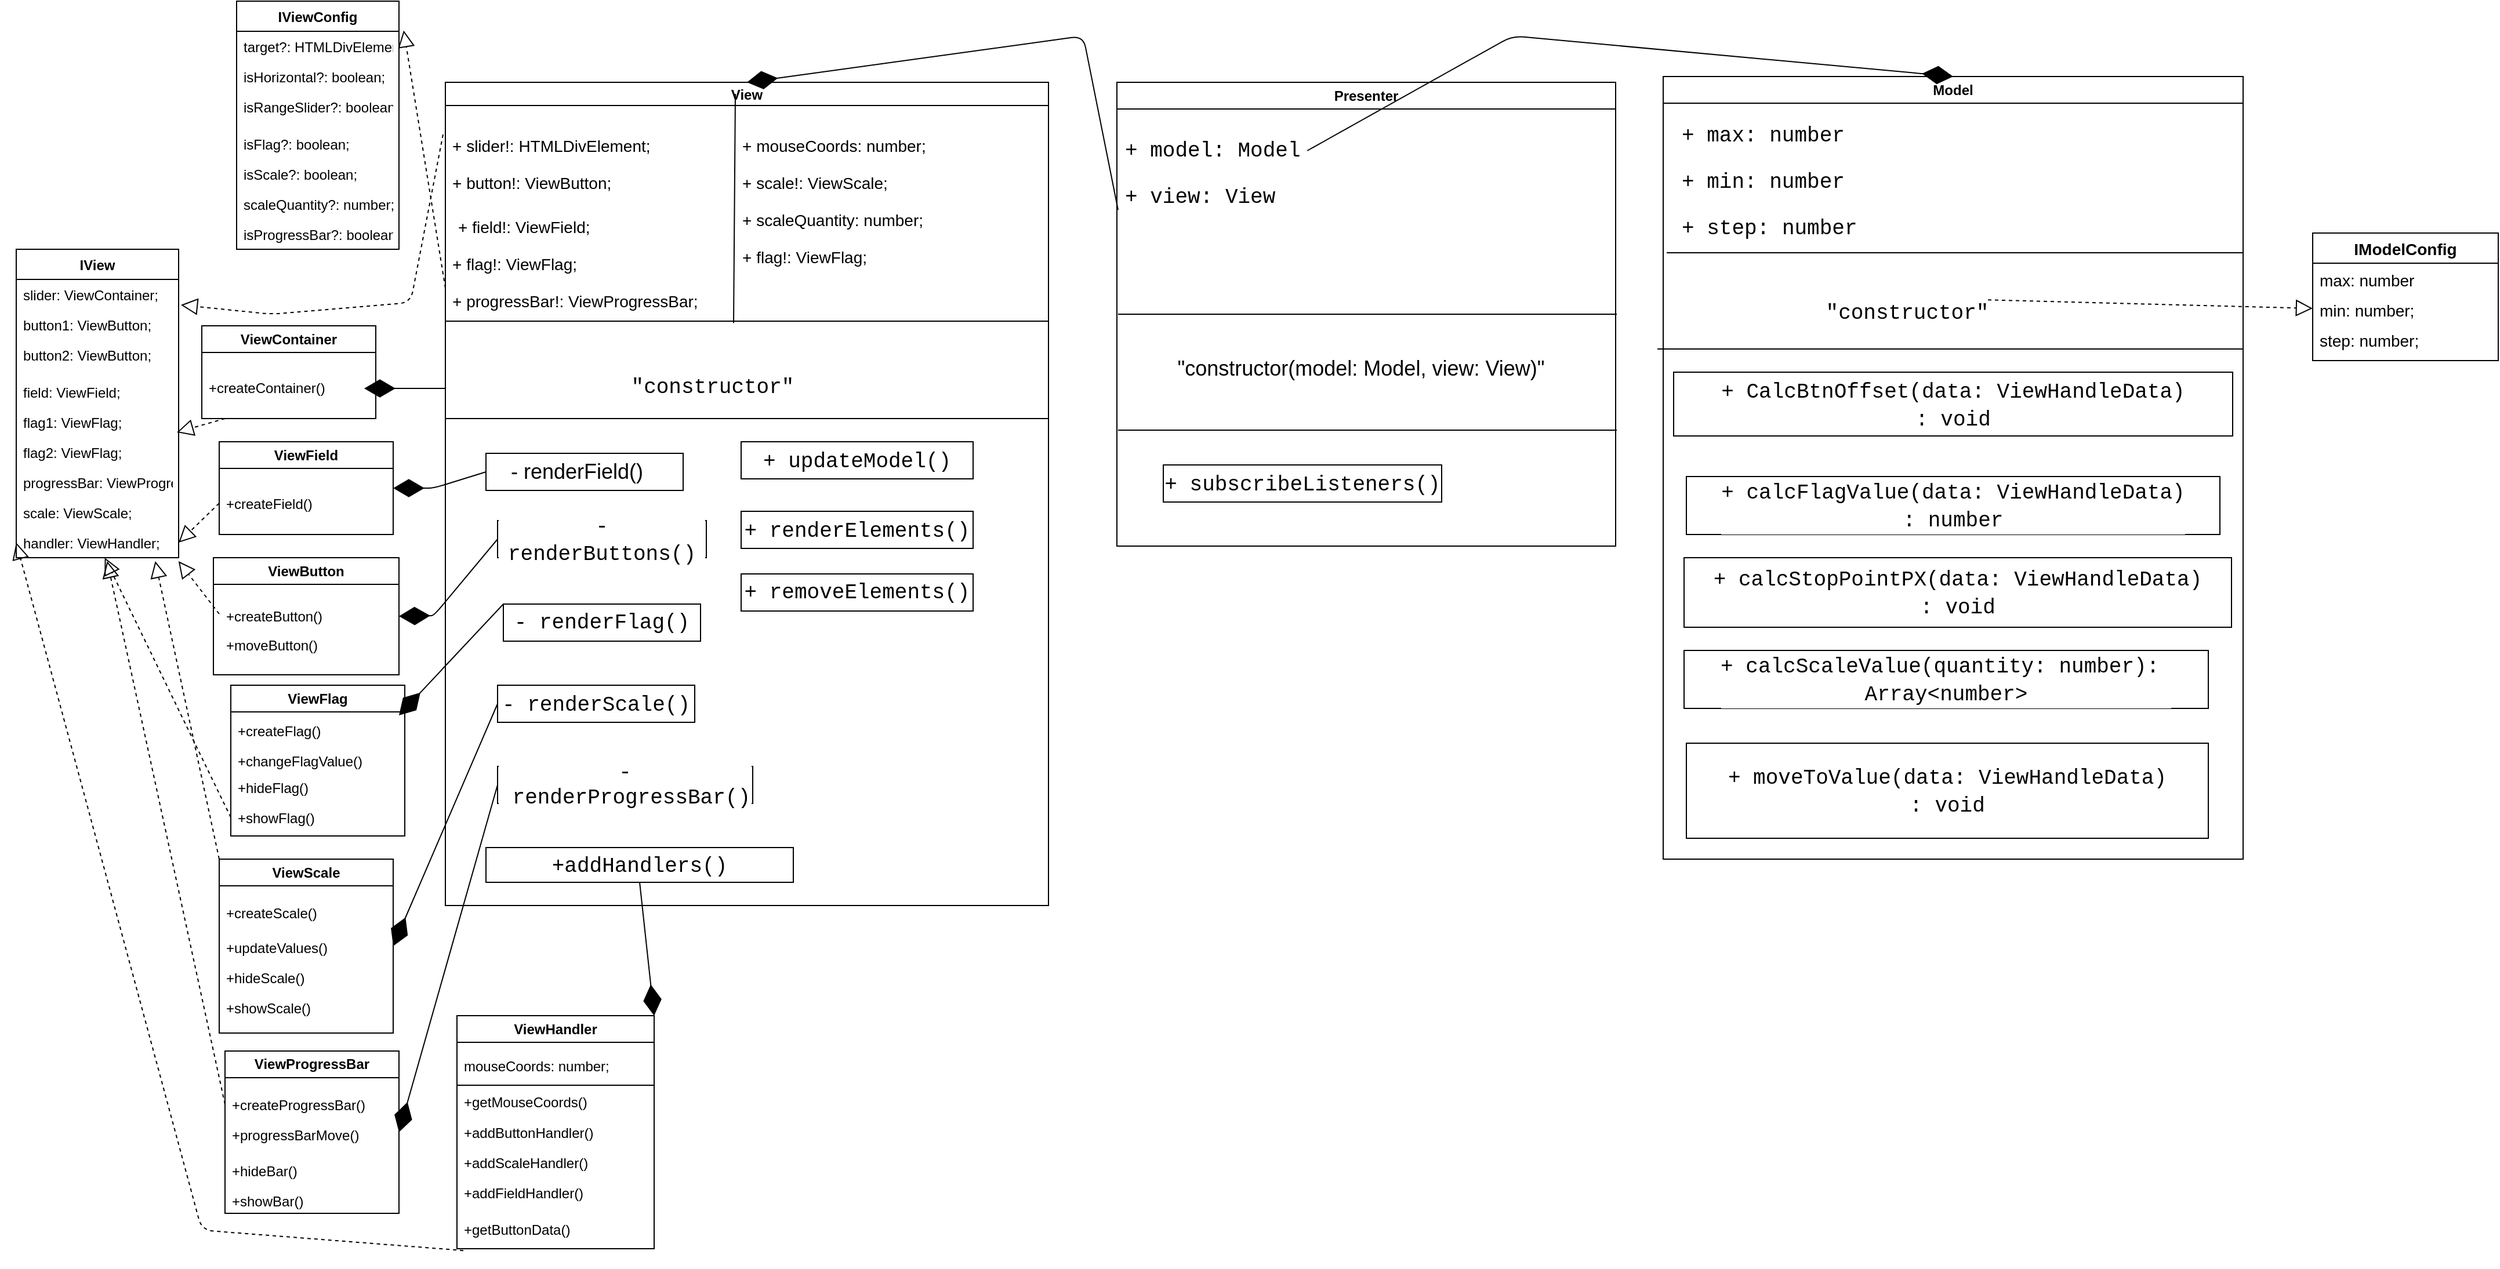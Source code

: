 <mxfile version="14.1.8" type="device"><diagram name="Page-1" id="e7e014a7-5840-1c2e-5031-d8a46d1fe8dd"><mxGraphModel dx="1277" dy="1250" grid="1" gridSize="10" guides="1" tooltips="1" connect="1" arrows="1" fold="1" page="1" pageScale="1" pageWidth="1169" pageHeight="826" background="#ffffff" math="0" shadow="0"><root><mxCell id="0"/><mxCell id="1" parent="0"/><mxCell id="2" value="Model" style="swimlane;whiteSpace=wrap" parent="1" vertex="1"><mxGeometry x="1550" y="175" width="500" height="675" as="geometry"><mxRectangle x="1360" y="175" width="80" height="23" as="alternateBounds"/></mxGeometry></mxCell><mxCell id="6Ol2-YRdGMpcUjg03sG4-96" value="&lt;div style=&quot;font-family: &amp;#34;consolas&amp;#34; , &amp;#34;courier new&amp;#34; , monospace ; font-size: 18px ; line-height: 24px&quot;&gt;&lt;div style=&quot;font-family: &amp;#34;consolas&amp;#34; , &amp;#34;courier new&amp;#34; , monospace ; line-height: 24px&quot;&gt;&lt;span&gt;+ calcScaleValue&lt;/span&gt;&lt;span style=&quot;font-family: &amp;#34;consolas&amp;#34; , &amp;#34;courier new&amp;#34; , monospace&quot;&gt;(&lt;/span&gt;&lt;span style=&quot;font-family: &amp;#34;consolas&amp;#34; , &amp;#34;courier new&amp;#34; , monospace&quot;&gt;quantity&lt;/span&gt;&lt;span style=&quot;font-family: &amp;#34;consolas&amp;#34; , &amp;#34;courier new&amp;#34; , monospace&quot;&gt;:&amp;nbsp;&lt;/span&gt;&lt;span style=&quot;font-family: &amp;#34;consolas&amp;#34; , &amp;#34;courier new&amp;#34; , monospace&quot;&gt;number&lt;/span&gt;&lt;span style=&quot;font-family: &amp;#34;consolas&amp;#34; , &amp;#34;courier new&amp;#34; , monospace&quot;&gt;):&amp;nbsp;&lt;/span&gt;&lt;/div&gt;&lt;div style=&quot;font-family: &amp;#34;consolas&amp;#34; , &amp;#34;courier new&amp;#34; , monospace ; line-height: 24px&quot;&gt;&lt;span style=&quot;font-family: &amp;#34;consolas&amp;#34; , &amp;#34;courier new&amp;#34; , monospace&quot;&gt;Array&lt;/span&gt;&lt;span style=&quot;font-family: &amp;#34;consolas&amp;#34; , &amp;#34;courier new&amp;#34; , monospace&quot;&gt;&amp;lt;&lt;/span&gt;&lt;span style=&quot;font-family: &amp;#34;consolas&amp;#34; , &amp;#34;courier new&amp;#34; , monospace&quot;&gt;number&lt;/span&gt;&lt;span style=&quot;font-family: &amp;#34;consolas&amp;#34; , &amp;#34;courier new&amp;#34; , monospace&quot;&gt;&amp;gt;&lt;/span&gt;&lt;/div&gt;&lt;/div&gt;" style="rounded=0;whiteSpace=wrap;html=1;labelBackgroundColor=#ffffff;" parent="2" vertex="1"><mxGeometry x="18" y="495" width="452" height="50" as="geometry"/></mxCell><mxCell id="6Ol2-YRdGMpcUjg03sG4-95" value="&lt;div style=&quot;font-family: &amp;#34;consolas&amp;#34; , &amp;#34;courier new&amp;#34; , monospace ; font-size: 18px ; line-height: 24px&quot;&gt;&lt;div style=&quot;font-family: &amp;#34;consolas&amp;#34; , &amp;#34;courier new&amp;#34; , monospace ; line-height: 24px&quot;&gt;&lt;span&gt;+ calcFlagValue&lt;/span&gt;&lt;span style=&quot;font-family: &amp;#34;consolas&amp;#34; , &amp;#34;courier new&amp;#34; , monospace&quot;&gt;(&lt;/span&gt;data:&amp;nbsp;ViewHandleData)&lt;/div&gt;&lt;div style=&quot;font-family: &amp;#34;consolas&amp;#34; , &amp;#34;courier new&amp;#34; , monospace ; line-height: 24px&quot;&gt;:&amp;nbsp;number&lt;/div&gt;&lt;/div&gt;" style="rounded=0;whiteSpace=wrap;html=1;labelBackgroundColor=#ffffff;" parent="2" vertex="1"><mxGeometry x="20" y="345" width="460" height="50" as="geometry"/></mxCell><mxCell id="6Ol2-YRdGMpcUjg03sG4-93" value="&lt;div style=&quot;font-family: &amp;#34;consolas&amp;#34; , &amp;#34;courier new&amp;#34; , monospace ; font-size: 18px ; line-height: 24px&quot;&gt;&lt;div style=&quot;font-family: &amp;#34;consolas&amp;#34; , &amp;#34;courier new&amp;#34; , monospace ; line-height: 24px&quot;&gt;+ CalcBtnOffset&lt;span style=&quot;font-family: &amp;#34;consolas&amp;#34; , &amp;#34;courier new&amp;#34; , monospace&quot;&gt;(&lt;/span&gt;&lt;span style=&quot;font-family: &amp;#34;consolas&amp;#34; , &amp;#34;courier new&amp;#34; , monospace&quot;&gt;data:&amp;nbsp;&lt;/span&gt;&lt;span style=&quot;font-family: &amp;#34;consolas&amp;#34; , &amp;#34;courier new&amp;#34; , monospace&quot;&gt;ViewHandleData&lt;/span&gt;)&lt;/div&gt;&lt;div style=&quot;font-family: &amp;#34;consolas&amp;#34; , &amp;#34;courier new&amp;#34; , monospace ; line-height: 24px&quot;&gt;:&amp;nbsp;void&lt;br&gt;&lt;/div&gt;&lt;/div&gt;" style="rounded=0;whiteSpace=wrap;html=1;labelBackgroundColor=#ffffff;" parent="2" vertex="1"><mxGeometry x="9" y="255" width="482" height="55" as="geometry"/></mxCell><mxCell id="6Ol2-YRdGMpcUjg03sG4-97" value="&lt;div style=&quot;font-family: &amp;#34;consolas&amp;#34; , &amp;#34;courier new&amp;#34; , monospace ; font-size: 18px ; line-height: 24px&quot;&gt;&lt;div style=&quot;font-family: &amp;#34;consolas&amp;#34; , &amp;#34;courier new&amp;#34; , monospace ; line-height: 24px&quot;&gt;&lt;div style=&quot;font-family: &amp;#34;consolas&amp;#34; , &amp;#34;courier new&amp;#34; , monospace ; line-height: 24px&quot;&gt;&lt;span&gt;+&amp;nbsp;&lt;/span&gt;&lt;span style=&quot;font-family: &amp;#34;consolas&amp;#34; , &amp;#34;courier new&amp;#34; , monospace ; background-color: rgb(255 , 255 , 255)&quot;&gt;calcStopPointPX&lt;/span&gt;(data:&amp;nbsp;ViewHandleData)&lt;br&gt;&lt;/div&gt;&lt;div style=&quot;font-family: &amp;#34;consolas&amp;#34; , &amp;#34;courier new&amp;#34; , monospace ; line-height: 24px&quot;&gt;: void&lt;/div&gt;&lt;/div&gt;&lt;/div&gt;" style="rounded=0;whiteSpace=wrap;html=1;shadow=0;sketch=0;glass=0;labelBackgroundColor=#ffffff;" parent="2" vertex="1"><mxGeometry x="18" y="415" width="472" height="60" as="geometry"/></mxCell><mxCell id="6Ol2-YRdGMpcUjg03sG4-117" value="" style="endArrow=none;html=1;" parent="2" edge="1"><mxGeometry width="50" height="50" relative="1" as="geometry"><mxPoint x="3" y="152" as="sourcePoint"/><mxPoint x="500" y="152" as="targetPoint"/></mxGeometry></mxCell><mxCell id="6Ol2-YRdGMpcUjg03sG4-159" value="&lt;div style=&quot;font-family: &amp;quot;consolas&amp;quot; , &amp;quot;courier new&amp;quot; , monospace ; font-size: 18px ; line-height: 24px&quot;&gt;+&amp;nbsp;&lt;span style=&quot;font-family: &amp;quot;consolas&amp;quot; , &amp;quot;courier new&amp;quot; , monospace&quot;&gt;step&lt;/span&gt;&lt;span style=&quot;font-family: consolas, &amp;quot;courier new&amp;quot;, monospace;&quot;&gt;:&amp;nbsp;&lt;/span&gt;&lt;span style=&quot;font-family: consolas, &amp;quot;courier new&amp;quot;, monospace;&quot;&gt;number&lt;/span&gt;&lt;/div&gt;" style="text;html=1;align=left;verticalAlign=top;resizable=0;points=[];autosize=1;spacingLeft=4;fontSize=14;spacingRight=4;" parent="2" vertex="1"><mxGeometry x="10" y="112" width="160" height="40" as="geometry"/></mxCell><mxCell id="6Ol2-YRdGMpcUjg03sG4-158" value="&lt;div style=&quot;font-family: &amp;quot;consolas&amp;quot; , &amp;quot;courier new&amp;quot; , monospace ; font-size: 18px ; line-height: 24px&quot;&gt;+&amp;nbsp;&lt;span style=&quot;font-family: &amp;quot;consolas&amp;quot; , &amp;quot;courier new&amp;quot; , monospace&quot;&gt;min&lt;/span&gt;&lt;span style=&quot;font-family: consolas, &amp;quot;courier new&amp;quot;, monospace;&quot;&gt;:&amp;nbsp;&lt;/span&gt;&lt;span style=&quot;font-family: consolas, &amp;quot;courier new&amp;quot;, monospace;&quot;&gt;number&lt;/span&gt;&lt;/div&gt;" style="text;html=1;align=left;verticalAlign=top;resizable=0;points=[];autosize=1;spacingLeft=4;fontSize=14;spacingRight=4;" parent="2" vertex="1"><mxGeometry x="10" y="72" width="150" height="40" as="geometry"/></mxCell><mxCell id="6Ol2-YRdGMpcUjg03sG4-157" value="&lt;div style=&quot;font-family: consolas, &amp;quot;courier new&amp;quot;, monospace; font-size: 18px; line-height: 24px;&quot;&gt;+&amp;nbsp;&lt;span style=&quot;font-family: consolas, &amp;quot;courier new&amp;quot;, monospace; font-size: 18px;&quot;&gt;max&lt;/span&gt;&lt;span style=&quot;font-family: consolas, &amp;quot;courier new&amp;quot;, monospace; font-size: 18px;&quot;&gt;:&amp;nbsp;&lt;/span&gt;&lt;span style=&quot;font-family: consolas, &amp;quot;courier new&amp;quot;, monospace; font-size: 18px;&quot;&gt;number&lt;/span&gt;&lt;/div&gt;" style="text;html=1;align=left;verticalAlign=top;resizable=0;points=[];autosize=1;spacingLeft=4;fontSize=18;spacingRight=4;" parent="2" vertex="1"><mxGeometry x="10" y="32" width="150" height="30" as="geometry"/></mxCell><mxCell id="6Ol2-YRdGMpcUjg03sG4-208" value="" style="endArrow=none;html=1;" parent="2" edge="1"><mxGeometry width="50" height="50" relative="1" as="geometry"><mxPoint x="-5" y="235" as="sourcePoint"/><mxPoint x="500" y="235" as="targetPoint"/></mxGeometry></mxCell><mxCell id="6Ol2-YRdGMpcUjg03sG4-209" value="&lt;br&gt;&lt;br&gt;&lt;div style=&quot;font-family: consolas, &amp;quot;courier new&amp;quot;, monospace; font-weight: normal; font-size: 18px; line-height: 24px;&quot;&gt;&lt;div&gt;&lt;span style=&quot;&quot;&gt;&quot;constructor&quot;&lt;/span&gt;&lt;/div&gt;&lt;/div&gt;&lt;br&gt;" style="text;html=1;align=center;verticalAlign=middle;resizable=0;points=[];autosize=1;labelBackgroundColor=none;" parent="2" vertex="1"><mxGeometry x="140" y="161" width="140" height="70" as="geometry"/></mxCell><mxCell id="6Ol2-YRdGMpcUjg03sG4-94" value="&lt;div style=&quot;font-family: &amp;#34;consolas&amp;#34; , &amp;#34;courier new&amp;#34; , monospace ; font-size: 18px ; line-height: 24px&quot;&gt;&lt;div style=&quot;font-family: &amp;#34;consolas&amp;#34; , &amp;#34;courier new&amp;#34; , monospace ; line-height: 24px&quot;&gt;&lt;span&gt;+ moveToValue&lt;/span&gt;&lt;span style=&quot;font-family: &amp;#34;consolas&amp;#34; , &amp;#34;courier new&amp;#34; , monospace&quot;&gt;(&lt;/span&gt;data:&amp;nbsp;ViewHandleData)&lt;/div&gt;&lt;div style=&quot;font-family: &amp;#34;consolas&amp;#34; , &amp;#34;courier new&amp;#34; , monospace ; line-height: 24px&quot;&gt;:&amp;nbsp;void&lt;/div&gt;&lt;/div&gt;" style="rounded=0;whiteSpace=wrap;html=1;labelBackgroundColor=#ffffff;" parent="2" vertex="1"><mxGeometry x="20" y="575" width="450" height="82" as="geometry"/></mxCell><mxCell id="3" value="View" style="swimlane;spacingTop=0;startSize=20;swimlaneLine=1;labelBorderColor=none;labelBackgroundColor=none;verticalAlign=middle;" parent="1" vertex="1"><mxGeometry x="500" y="180" width="520" height="710" as="geometry"><mxRectangle x="320" y="50" width="80" height="23" as="alternateBounds"/></mxGeometry></mxCell><mxCell id="6Ol2-YRdGMpcUjg03sG4-116" value="" style="endArrow=none;html=1;" parent="3" edge="1"><mxGeometry width="50" height="50" relative="1" as="geometry"><mxPoint y="206" as="sourcePoint"/><mxPoint x="520" y="206" as="targetPoint"/><Array as="points"/></mxGeometry></mxCell><mxCell id="6Ol2-YRdGMpcUjg03sG4-58" value="&lt;div style=&quot;font-family: &amp;#34;consolas&amp;#34; , &amp;#34;courier new&amp;#34; , monospace ; font-size: 18px ; line-height: 24px&quot;&gt;&lt;span&gt;+ renderElements()&lt;/span&gt;&lt;/div&gt;" style="rounded=0;whiteSpace=wrap;html=1;labelBackgroundColor=#FFFFFF;" parent="3" vertex="1"><mxGeometry x="255" y="370" width="200" height="32" as="geometry"/></mxCell><mxCell id="6Ol2-YRdGMpcUjg03sG4-60" value="- renderField()" style="rounded=0;labelBackgroundColor=#FFFFFF;spacingRight=15;html=1;fontSize=18;" parent="3" vertex="1"><mxGeometry x="35" y="320" width="170" height="32" as="geometry"/></mxCell><mxCell id="6Ol2-YRdGMpcUjg03sG4-61" value="&lt;div style=&quot;font-family: &amp;#34;consolas&amp;#34; , &amp;#34;courier new&amp;#34; , monospace ; font-size: 18px ; line-height: 24px&quot;&gt;&lt;span&gt;- renderButtons()&lt;/span&gt;&lt;/div&gt;" style="rounded=0;whiteSpace=wrap;html=1;labelBackgroundColor=#FFFFFF;" parent="3" vertex="1"><mxGeometry x="45" y="378" width="180" height="32" as="geometry"/></mxCell><mxCell id="6Ol2-YRdGMpcUjg03sG4-62" value="&lt;div style=&quot;font-family: &amp;#34;consolas&amp;#34; , &amp;#34;courier new&amp;#34; , monospace ; font-size: 18px ; line-height: 24px&quot;&gt;&lt;span&gt;- renderScale()&lt;/span&gt;&lt;/div&gt;" style="rounded=0;whiteSpace=wrap;html=1;labelBackgroundColor=#FFFFFF;" parent="3" vertex="1"><mxGeometry x="45" y="520" width="170" height="32" as="geometry"/></mxCell><mxCell id="6Ol2-YRdGMpcUjg03sG4-63" value="&lt;span style=&quot;font-family: &amp;#34;consolas&amp;#34; , &amp;#34;courier new&amp;#34; , monospace ; font-size: 18px&quot;&gt;-&amp;nbsp;&lt;/span&gt;&lt;span style=&quot;font-family: &amp;#34;consolas&amp;#34; , &amp;#34;courier new&amp;#34; , monospace ; font-size: 18px&quot;&gt;renderProgressBar()&lt;/span&gt;&lt;span style=&quot;font-family: &amp;#34;consolas&amp;#34; , &amp;#34;courier new&amp;#34; , monospace ; font-size: 18px&quot;&gt;&lt;br&gt;&lt;/span&gt;" style="rounded=0;whiteSpace=wrap;html=1;labelBackgroundColor=#FFFFFF;" parent="3" vertex="1"><mxGeometry x="45" y="590" width="220" height="32" as="geometry"/></mxCell><mxCell id="6Ol2-YRdGMpcUjg03sG4-64" value="&lt;span style=&quot;font-family: &amp;#34;consolas&amp;#34; , &amp;#34;courier new&amp;#34; , monospace ; font-size: 18px&quot;&gt;-&amp;nbsp;&lt;/span&gt;&lt;span style=&quot;font-family: &amp;#34;consolas&amp;#34; , &amp;#34;courier new&amp;#34; , monospace ; font-size: 18px&quot;&gt;renderFlag()&lt;/span&gt;" style="rounded=0;whiteSpace=wrap;html=1;labelBackgroundColor=#FFFFFF;" parent="3" vertex="1"><mxGeometry x="50" y="450" width="170" height="32" as="geometry"/></mxCell><mxCell id="6Ol2-YRdGMpcUjg03sG4-66" value="&lt;div style=&quot;font-family: &amp;#34;consolas&amp;#34; , &amp;#34;courier new&amp;#34; , monospace ; font-size: 18px ; line-height: 24px&quot;&gt;&lt;span&gt;+addHandlers(&lt;/span&gt;)&lt;/div&gt;" style="rounded=0;whiteSpace=wrap;html=1;labelBackgroundColor=#ffffff;labelBorderColor=none;" parent="3" vertex="1"><mxGeometry x="35" y="660" width="265" height="30" as="geometry"/></mxCell><mxCell id="6Ol2-YRdGMpcUjg03sG4-137" value="" style="endArrow=none;html=1;fontColor=#000000;exitX=0.994;exitY=1.049;exitDx=0;exitDy=0;exitPerimeter=0;" parent="3" source="LI1pukOXz9Ahaq8JhfEz-94" edge="1"><mxGeometry width="50" height="50" relative="1" as="geometry"><mxPoint x="250" y="289.984" as="sourcePoint"/><mxPoint x="250" y="10" as="targetPoint"/></mxGeometry></mxCell><mxCell id="6Ol2-YRdGMpcUjg03sG4-59" value="&lt;span style=&quot;font-family: &amp;#34;consolas&amp;#34; , &amp;#34;courier new&amp;#34; , monospace ; font-size: 18px&quot;&gt;+ removeElements()&lt;/span&gt;" style="rounded=0;whiteSpace=wrap;html=1;labelBackgroundColor=#FFFFFF;" parent="3" vertex="1"><mxGeometry x="255" y="424" width="200" height="32" as="geometry"/></mxCell><mxCell id="6Ol2-YRdGMpcUjg03sG4-196" value="" style="endArrow=none;html=1;fontColor=#000000;" parent="3" edge="1"><mxGeometry width="50" height="50" relative="1" as="geometry"><mxPoint y="290" as="sourcePoint"/><mxPoint x="520" y="290" as="targetPoint"/></mxGeometry></mxCell><mxCell id="6Ol2-YRdGMpcUjg03sG4-197" value="&lt;br&gt;&lt;br&gt;&lt;div style=&quot;font-family: consolas, &amp;quot;courier new&amp;quot;, monospace; font-weight: normal; font-size: 18px; line-height: 24px;&quot;&gt;&lt;div&gt;&lt;span style=&quot;&quot;&gt;&quot;constructor&quot;&lt;/span&gt;&lt;/div&gt;&lt;/div&gt;&lt;br&gt;" style="text;html=1;align=center;verticalAlign=middle;resizable=0;points=[];autosize=1;labelBackgroundColor=none;" parent="3" vertex="1"><mxGeometry x="160" y="220" width="140" height="70" as="geometry"/></mxCell><mxCell id="LI1pukOXz9Ahaq8JhfEz-86" value="+ slider!: HTMLDivElement;" style="text;strokeColor=none;fillColor=none;align=left;verticalAlign=top;spacingLeft=4;spacingRight=4;overflow=hidden;rotatable=0;points=[[0,0.5],[1,0.5]];portConstraint=eastwest;fontSize=14;" parent="3" vertex="1"><mxGeometry y="40" width="250" height="32" as="geometry"/></mxCell><mxCell id="LI1pukOXz9Ahaq8JhfEz-87" value="+ button!: ViewButton;" style="text;strokeColor=none;fillColor=none;align=left;verticalAlign=top;spacingLeft=4;spacingRight=4;overflow=hidden;rotatable=0;points=[[0,0.5],[1,0.5]];portConstraint=eastwest;fontSize=14;" parent="3" vertex="1"><mxGeometry y="72" width="250" height="32" as="geometry"/></mxCell><mxCell id="LI1pukOXz9Ahaq8JhfEz-93" value="+ field!: ViewField;" style="text;strokeColor=none;fillColor=none;align=left;verticalAlign=top;spacingLeft=4;spacingRight=4;overflow=hidden;rotatable=0;points=[[0,0.5],[1,0.5]];portConstraint=eastwest;fontSize=14;" parent="3" vertex="1"><mxGeometry x="5" y="110" width="250" height="32" as="geometry"/></mxCell><mxCell id="LI1pukOXz9Ahaq8JhfEz-94" value="+ progressBar!: ViewProgressBar;" style="text;strokeColor=none;fillColor=none;align=left;verticalAlign=top;spacingLeft=4;spacingRight=4;overflow=hidden;rotatable=0;points=[[0,0.5],[1,0.5]];portConstraint=eastwest;fontSize=14;" parent="3" vertex="1"><mxGeometry y="174" width="250" height="32" as="geometry"/></mxCell><mxCell id="LI1pukOXz9Ahaq8JhfEz-95" value="+ flag!: ViewFlag;" style="text;strokeColor=none;fillColor=none;align=left;verticalAlign=top;spacingLeft=4;spacingRight=4;overflow=hidden;rotatable=0;points=[[0,0.5],[1,0.5]];portConstraint=eastwest;fontSize=14;" parent="3" vertex="1"><mxGeometry y="142" width="250" height="32" as="geometry"/></mxCell><mxCell id="LI1pukOXz9Ahaq8JhfEz-102" value="+ scaleQuantity: number;" style="text;strokeColor=none;fillColor=none;align=left;verticalAlign=top;spacingLeft=4;spacingRight=4;overflow=hidden;rotatable=0;points=[[0,0.5],[1,0.5]];portConstraint=eastwest;fontSize=14;" parent="3" vertex="1"><mxGeometry x="250" y="104" width="250" height="32" as="geometry"/></mxCell><mxCell id="LI1pukOXz9Ahaq8JhfEz-104" value="+ flag!: ViewFlag;" style="text;strokeColor=none;fillColor=none;align=left;verticalAlign=top;spacingLeft=4;spacingRight=4;overflow=hidden;rotatable=0;points=[[0,0.5],[1,0.5]];portConstraint=eastwest;fontSize=14;" parent="3" vertex="1"><mxGeometry x="250" y="136" width="250" height="32" as="geometry"/></mxCell><mxCell id="LI1pukOXz9Ahaq8JhfEz-105" value="+ scale!: ViewScale;" style="text;strokeColor=none;fillColor=none;align=left;verticalAlign=top;spacingLeft=4;spacingRight=4;overflow=hidden;rotatable=0;points=[[0,0.5],[1,0.5]];portConstraint=eastwest;fontSize=14;" parent="3" vertex="1"><mxGeometry x="250" y="72" width="250" height="32" as="geometry"/></mxCell><mxCell id="LI1pukOXz9Ahaq8JhfEz-107" value="+ mouseCoords: number;" style="text;strokeColor=none;fillColor=none;align=left;verticalAlign=top;spacingLeft=4;spacingRight=4;overflow=hidden;rotatable=0;points=[[0,0.5],[1,0.5]];portConstraint=eastwest;fontSize=14;" parent="3" vertex="1"><mxGeometry x="250" y="40" width="250" height="32" as="geometry"/></mxCell><mxCell id="1Tm_DL4uSYQOcZe4PCQo-6" value="&lt;div style=&quot;font-family: &amp;#34;consolas&amp;#34; , &amp;#34;courier new&amp;#34; , monospace ; font-size: 18px ; line-height: 24px&quot;&gt;&lt;span&gt;+ updateModel()&lt;/span&gt;&lt;/div&gt;" style="rounded=0;whiteSpace=wrap;html=1;labelBackgroundColor=#FFFFFF;" parent="3" vertex="1"><mxGeometry x="255" y="310" width="200" height="32" as="geometry"/></mxCell><mxCell id="4" value="Presenter" style="swimlane;whiteSpace=wrap;glass=0;" parent="1" vertex="1"><mxGeometry x="1079" y="180" width="430" height="400" as="geometry"><mxRectangle x="889" y="170" width="80" height="23" as="alternateBounds"/></mxGeometry></mxCell><mxCell id="6Ol2-YRdGMpcUjg03sG4-118" value="" style="endArrow=none;html=1;" parent="4" edge="1"><mxGeometry width="50" height="50" relative="1" as="geometry"><mxPoint x="1" y="300" as="sourcePoint"/><mxPoint x="431" y="300" as="targetPoint"/></mxGeometry></mxCell><mxCell id="6Ol2-YRdGMpcUjg03sG4-170" value="&lt;div style=&quot;font-family: &amp;quot;consolas&amp;quot; , &amp;quot;courier new&amp;quot; , monospace ; font-size: 18px ; line-height: 24px&quot;&gt;+&amp;nbsp;&lt;span style=&quot;font-family: &amp;quot;consolas&amp;quot; , &amp;quot;courier new&amp;quot; , monospace&quot;&gt;model&lt;/span&gt;&lt;span style=&quot;font-family: consolas, &amp;quot;courier new&amp;quot;, monospace;&quot;&gt;:&amp;nbsp;&lt;/span&gt;&lt;span style=&quot;font-family: consolas, &amp;quot;courier new&amp;quot;, monospace;&quot;&gt;Model&lt;/span&gt;&lt;/div&gt;" style="text;html=1;align=left;verticalAlign=top;resizable=0;points=[];autosize=1;spacingLeft=4;fontSize=14;spacingRight=4;" parent="4" vertex="1"><mxGeometry x="1" y="40" width="160" height="40" as="geometry"/></mxCell><mxCell id="6Ol2-YRdGMpcUjg03sG4-171" value="&lt;div style=&quot;font-family: &amp;quot;consolas&amp;quot; , &amp;quot;courier new&amp;quot; , monospace ; font-size: 18px ; line-height: 24px&quot;&gt;+&amp;nbsp;&lt;span style=&quot;font-family: &amp;quot;consolas&amp;quot; , &amp;quot;courier new&amp;quot; , monospace&quot;&gt;view&lt;/span&gt;&lt;span style=&quot;font-family: consolas, &amp;quot;courier new&amp;quot;, monospace;&quot;&gt;:&amp;nbsp;&lt;/span&gt;&lt;span style=&quot;font-family: consolas, &amp;quot;courier new&amp;quot;, monospace;&quot;&gt;View&lt;/span&gt;&lt;/div&gt;" style="text;html=1;align=left;verticalAlign=top;resizable=0;points=[];autosize=1;spacingLeft=4;fontSize=14;spacingRight=4;" parent="4" vertex="1"><mxGeometry x="1" y="80" width="140" height="40" as="geometry"/></mxCell><mxCell id="LI1pukOXz9Ahaq8JhfEz-20" value="" style="endArrow=none;html=1;" parent="4" edge="1"><mxGeometry width="50" height="50" relative="1" as="geometry"><mxPoint x="1" y="200" as="sourcePoint"/><mxPoint x="431" y="200" as="targetPoint"/></mxGeometry></mxCell><mxCell id="LI1pukOXz9Ahaq8JhfEz-22" value="&lt;br style=&quot;font-size: 18px;&quot;&gt;&lt;br style=&quot;font-size: 18px;&quot;&gt;&lt;br style=&quot;font-size: 18px;&quot;&gt;&quot;constructor(model:&amp;nbsp;Model,&amp;nbsp;view:&amp;nbsp;View)&quot;" style="text;align=center;verticalAlign=middle;resizable=0;points=[];autosize=1;labelBackgroundColor=none;html=1;fontSize=18;" parent="4" vertex="1"><mxGeometry x="45" y="170" width="330" height="90" as="geometry"/></mxCell><mxCell id="6Ol2-YRdGMpcUjg03sG4-102" value="&lt;div style=&quot;font-family: &amp;#34;consolas&amp;#34; , &amp;#34;courier new&amp;#34; , monospace ; font-size: 18px ; line-height: 24px&quot;&gt;&lt;div style=&quot;font-family: &amp;#34;consolas&amp;#34; , &amp;#34;courier new&amp;#34; , monospace ; line-height: 24px&quot;&gt;&lt;div style=&quot;font-family: &amp;#34;consolas&amp;#34; , &amp;#34;courier new&amp;#34; , monospace ; line-height: 24px&quot;&gt;&lt;span&gt;+ subscribeListeners()&lt;/span&gt;&lt;/div&gt;&lt;/div&gt;&lt;/div&gt;" style="rounded=0;whiteSpace=wrap;html=1;labelBackgroundColor=none;" parent="4" vertex="1"><mxGeometry x="40" y="330" width="240" height="32" as="geometry"/></mxCell><mxCell id="6Ol2-YRdGMpcUjg03sG4-50" value="ViewContainer" style="swimlane;whiteSpace=wrap;rotation=0;" parent="1" vertex="1"><mxGeometry x="290" y="390" width="150" height="80" as="geometry"><mxRectangle x="150" y="160" width="80" height="23" as="alternateBounds"/></mxGeometry></mxCell><mxCell id="LI1pukOXz9Ahaq8JhfEz-53" value="+createContainer()" style="text;strokeColor=none;fillColor=none;align=left;verticalAlign=top;spacingLeft=4;spacingRight=4;overflow=hidden;rotatable=0;points=[[0,0.5],[1,0.5]];portConstraint=eastwest;" parent="6Ol2-YRdGMpcUjg03sG4-50" vertex="1"><mxGeometry y="40" width="150" height="26" as="geometry"/></mxCell><mxCell id="6Ol2-YRdGMpcUjg03sG4-51" value="ViewField" style="swimlane;whiteSpace=wrap" parent="1" vertex="1"><mxGeometry x="305" y="490" width="150" height="80" as="geometry"><mxRectangle x="140" y="280" width="80" height="23" as="alternateBounds"/></mxGeometry></mxCell><mxCell id="LI1pukOXz9Ahaq8JhfEz-54" value="+createField()" style="text;strokeColor=none;fillColor=none;align=left;verticalAlign=top;spacingLeft=4;spacingRight=4;overflow=hidden;rotatable=0;points=[[0,0.5],[1,0.5]];portConstraint=eastwest;" parent="6Ol2-YRdGMpcUjg03sG4-51" vertex="1"><mxGeometry y="40" width="150" height="26" as="geometry"/></mxCell><mxCell id="6Ol2-YRdGMpcUjg03sG4-53" value="ViewFlag" style="swimlane;whiteSpace=wrap" parent="1" vertex="1"><mxGeometry x="315" y="700" width="150" height="130" as="geometry"><mxRectangle x="150" y="160" width="80" height="23" as="alternateBounds"/></mxGeometry></mxCell><mxCell id="LI1pukOXz9Ahaq8JhfEz-58" value="+createFlag()" style="text;strokeColor=none;fillColor=none;align=left;verticalAlign=top;spacingLeft=4;spacingRight=4;overflow=hidden;rotatable=0;points=[[0,0.5],[1,0.5]];portConstraint=eastwest;" parent="6Ol2-YRdGMpcUjg03sG4-53" vertex="1"><mxGeometry y="26" width="150" height="26" as="geometry"/></mxCell><mxCell id="LI1pukOXz9Ahaq8JhfEz-57" value="+changeFlagValue()" style="text;strokeColor=none;fillColor=none;align=left;verticalAlign=top;spacingLeft=4;spacingRight=4;overflow=hidden;rotatable=0;points=[[0,0.5],[1,0.5]];portConstraint=eastwest;" parent="6Ol2-YRdGMpcUjg03sG4-53" vertex="1"><mxGeometry y="52" width="150" height="78" as="geometry"/></mxCell><mxCell id="LI1pukOXz9Ahaq8JhfEz-60" value="+showFlag()" style="text;strokeColor=none;fillColor=none;align=left;verticalAlign=top;spacingLeft=4;spacingRight=4;overflow=hidden;rotatable=0;points=[[0,0.5],[1,0.5]];portConstraint=eastwest;" parent="6Ol2-YRdGMpcUjg03sG4-53" vertex="1"><mxGeometry y="101" width="150" height="26" as="geometry"/></mxCell><mxCell id="LI1pukOXz9Ahaq8JhfEz-59" value="+hideFlag()" style="text;strokeColor=none;fillColor=none;align=left;verticalAlign=top;spacingLeft=4;spacingRight=4;overflow=hidden;rotatable=0;points=[[0,0.5],[1,0.5]];portConstraint=eastwest;" parent="6Ol2-YRdGMpcUjg03sG4-53" vertex="1"><mxGeometry y="75" width="150" height="26" as="geometry"/></mxCell><mxCell id="LI1pukOXz9Ahaq8JhfEz-62" value="+createFlag()" style="text;strokeColor=none;fillColor=none;align=left;verticalAlign=top;spacingLeft=4;spacingRight=4;overflow=hidden;rotatable=0;points=[[0,0.5],[1,0.5]];portConstraint=eastwest;noLabel=1;fontColor=none;" parent="6Ol2-YRdGMpcUjg03sG4-53" vertex="1"><mxGeometry y="26" width="150" height="26" as="geometry"/></mxCell><mxCell id="LI1pukOXz9Ahaq8JhfEz-63" value="+hideFlag()" style="text;strokeColor=none;fillColor=none;align=left;verticalAlign=top;spacingLeft=4;spacingRight=4;overflow=hidden;rotatable=0;points=[[0,0.5],[1,0.5]];portConstraint=eastwest;noLabel=1;fontColor=none;" parent="6Ol2-YRdGMpcUjg03sG4-53" vertex="1"><mxGeometry y="75" width="150" height="26" as="geometry"/></mxCell><mxCell id="1Tm_DL4uSYQOcZe4PCQo-9" value="" style="endArrow=diamondThin;endFill=1;endSize=24;html=1;fontColor=#000000;exitX=0;exitY=0;exitDx=0;exitDy=0;entryX=1;entryY=0.5;entryDx=0;entryDy=0;" parent="6Ol2-YRdGMpcUjg03sG4-53" source="6Ol2-YRdGMpcUjg03sG4-64" edge="1"><mxGeometry width="160" relative="1" as="geometry"><mxPoint x="220" y="67" as="sourcePoint"/><mxPoint x="145" y="26.0" as="targetPoint"/><Array as="points"/></mxGeometry></mxCell><mxCell id="6Ol2-YRdGMpcUjg03sG4-42" value="ViewButton" style="swimlane;whiteSpace=wrap" parent="1" vertex="1"><mxGeometry x="300" y="590" width="160" height="101" as="geometry"><mxRectangle x="150" y="160" width="80" height="23" as="alternateBounds"/></mxGeometry></mxCell><mxCell id="LI1pukOXz9Ahaq8JhfEz-56" value="+createButton()" style="text;strokeColor=none;fillColor=none;align=left;verticalAlign=top;spacingLeft=4;spacingRight=4;overflow=hidden;rotatable=0;points=[[0,0.5],[1,0.5]];portConstraint=eastwest;" parent="6Ol2-YRdGMpcUjg03sG4-42" vertex="1"><mxGeometry x="5" y="37" width="150" height="23" as="geometry"/></mxCell><mxCell id="LI1pukOXz9Ahaq8JhfEz-55" value="+moveButton()" style="text;strokeColor=none;fillColor=none;align=left;verticalAlign=top;spacingLeft=4;spacingRight=4;overflow=hidden;rotatable=0;points=[[0,0.5],[1,0.5]];portConstraint=eastwest;" parent="6Ol2-YRdGMpcUjg03sG4-42" vertex="1"><mxGeometry x="5" y="62" width="150" height="24" as="geometry"/></mxCell><mxCell id="6Ol2-YRdGMpcUjg03sG4-191" value="IViewConfig" style="swimlane;fontStyle=1;childLayout=stackLayout;horizontal=1;startSize=26;fillColor=none;horizontalStack=0;resizeParent=1;resizeParentMax=0;resizeLast=0;collapsible=1;marginBottom=0;rounded=0;labelBackgroundColor=#ffffff;fontColor=#000000;html=0;" parent="1" vertex="1"><mxGeometry x="320" y="110" width="140" height="214" as="geometry"/></mxCell><mxCell id="6Ol2-YRdGMpcUjg03sG4-192" value="target?: HTMLDivElement;" style="text;strokeColor=none;fillColor=none;align=left;verticalAlign=top;spacingLeft=4;spacingRight=4;overflow=hidden;rotatable=0;points=[[0,0.5],[1,0.5]];portConstraint=eastwest;" parent="6Ol2-YRdGMpcUjg03sG4-191" vertex="1"><mxGeometry y="26" width="140" height="26" as="geometry"/></mxCell><mxCell id="6Ol2-YRdGMpcUjg03sG4-193" value="isHorizontal?: boolean;" style="text;strokeColor=none;fillColor=none;align=left;verticalAlign=top;spacingLeft=4;spacingRight=4;overflow=hidden;rotatable=0;points=[[0,0.5],[1,0.5]];portConstraint=eastwest;" parent="6Ol2-YRdGMpcUjg03sG4-191" vertex="1"><mxGeometry y="52" width="140" height="26" as="geometry"/></mxCell><mxCell id="6Ol2-YRdGMpcUjg03sG4-194" value="isRangeSlider?: boolean;" style="text;strokeColor=none;fillColor=none;align=left;verticalAlign=top;spacingLeft=4;spacingRight=4;overflow=hidden;rotatable=0;points=[[0,0.5],[1,0.5]];portConstraint=eastwest;" parent="6Ol2-YRdGMpcUjg03sG4-191" vertex="1"><mxGeometry y="78" width="140" height="32" as="geometry"/></mxCell><mxCell id="LI1pukOXz9Ahaq8JhfEz-48" value="isFlag?: boolean;" style="text;strokeColor=none;fillColor=none;align=left;verticalAlign=top;spacingLeft=4;spacingRight=4;overflow=hidden;rotatable=0;points=[[0,0.5],[1,0.5]];portConstraint=eastwest;" parent="6Ol2-YRdGMpcUjg03sG4-191" vertex="1"><mxGeometry y="110" width="140" height="26" as="geometry"/></mxCell><mxCell id="LI1pukOXz9Ahaq8JhfEz-49" value="isScale?: boolean;" style="text;strokeColor=none;fillColor=none;align=left;verticalAlign=top;spacingLeft=4;spacingRight=4;overflow=hidden;rotatable=0;points=[[0,0.5],[1,0.5]];portConstraint=eastwest;" parent="6Ol2-YRdGMpcUjg03sG4-191" vertex="1"><mxGeometry y="136" width="140" height="26" as="geometry"/></mxCell><mxCell id="LI1pukOXz9Ahaq8JhfEz-50" value="scaleQuantity?: number;" style="text;strokeColor=none;fillColor=none;align=left;verticalAlign=top;spacingLeft=4;spacingRight=4;overflow=hidden;rotatable=0;points=[[0,0.5],[1,0.5]];portConstraint=eastwest;" parent="6Ol2-YRdGMpcUjg03sG4-191" vertex="1"><mxGeometry y="162" width="140" height="26" as="geometry"/></mxCell><mxCell id="LI1pukOXz9Ahaq8JhfEz-51" value="isProgressBar?: boolean;" style="text;strokeColor=none;fillColor=none;align=left;verticalAlign=top;spacingLeft=4;spacingRight=4;overflow=hidden;rotatable=0;points=[[0,0.5],[1,0.5]];portConstraint=eastwest;" parent="6Ol2-YRdGMpcUjg03sG4-191" vertex="1"><mxGeometry y="188" width="140" height="26" as="geometry"/></mxCell><mxCell id="6Ol2-YRdGMpcUjg03sG4-202" value="IModelConfig" style="swimlane;fontStyle=1;childLayout=stackLayout;horizontal=1;startSize=26;fillColor=none;horizontalStack=0;resizeParent=1;resizeParentMax=0;resizeLast=0;collapsible=1;marginBottom=0;rounded=0;labelBackgroundColor=#ffffff;fontColor=#000000;html=0;fontSize=14;" parent="1" vertex="1"><mxGeometry x="2110" y="310" width="160" height="110" as="geometry"/></mxCell><mxCell id="6Ol2-YRdGMpcUjg03sG4-203" value="max: number" style="text;strokeColor=none;fillColor=none;align=left;verticalAlign=top;spacingLeft=4;spacingRight=4;overflow=hidden;rotatable=0;points=[[0,0.5],[1,0.5]];portConstraint=eastwest;fontSize=14;" parent="6Ol2-YRdGMpcUjg03sG4-202" vertex="1"><mxGeometry y="26" width="160" height="26" as="geometry"/></mxCell><mxCell id="6Ol2-YRdGMpcUjg03sG4-204" value="min: number;" style="text;strokeColor=none;fillColor=none;align=left;verticalAlign=top;spacingLeft=4;spacingRight=4;overflow=hidden;rotatable=0;points=[[0,0.5],[1,0.5]];portConstraint=eastwest;fontSize=14;" parent="6Ol2-YRdGMpcUjg03sG4-202" vertex="1"><mxGeometry y="52" width="160" height="26" as="geometry"/></mxCell><mxCell id="6Ol2-YRdGMpcUjg03sG4-205" value="step: number;" style="text;strokeColor=none;fillColor=none;align=left;verticalAlign=top;spacingLeft=4;spacingRight=4;overflow=hidden;rotatable=0;points=[[0,0.5],[1,0.5]];portConstraint=eastwest;fontSize=14;" parent="6Ol2-YRdGMpcUjg03sG4-202" vertex="1"><mxGeometry y="78" width="160" height="32" as="geometry"/></mxCell><mxCell id="6Ol2-YRdGMpcUjg03sG4-207" value="" style="endArrow=block;dashed=1;endFill=0;endSize=12;html=1;fontColor=#000000;entryX=0;entryY=0.5;entryDx=0;entryDy=0;exitX=1;exitY=0.452;exitDx=0;exitDy=0;exitPerimeter=0;" parent="1" source="6Ol2-YRdGMpcUjg03sG4-209" target="6Ol2-YRdGMpcUjg03sG4-204" edge="1"><mxGeometry width="160" relative="1" as="geometry"><mxPoint x="1940" y="460" as="sourcePoint"/><mxPoint x="1820" y="363" as="targetPoint"/><Array as="points"/></mxGeometry></mxCell><mxCell id="6Ol2-YRdGMpcUjg03sG4-212" value="" style="endArrow=block;dashed=1;endFill=0;endSize=12;html=1;fontColor=#000000;entryX=1.029;entryY=0.118;entryDx=0;entryDy=0;entryPerimeter=0;exitX=0;exitY=0.25;exitDx=0;exitDy=0;" parent="1" source="3" target="6Ol2-YRdGMpcUjg03sG4-191" edge="1"><mxGeometry width="160" relative="1" as="geometry"><mxPoint x="490" y="430" as="sourcePoint"/><mxPoint x="590" y="437.5" as="targetPoint"/><Array as="points"/></mxGeometry></mxCell><mxCell id="6Ol2-YRdGMpcUjg03sG4-213" value="" style="endArrow=diamondThin;endFill=1;endSize=24;html=1;fontColor=#000000;entryX=0.5;entryY=0;entryDx=0;entryDy=0;exitX=1.019;exitY=0.475;exitDx=0;exitDy=0;exitPerimeter=0;" parent="1" source="6Ol2-YRdGMpcUjg03sG4-170" target="2" edge="1"><mxGeometry width="160" relative="1" as="geometry"><mxPoint x="1550" y="120" as="sourcePoint"/><mxPoint x="1710" y="120" as="targetPoint"/><Array as="points"><mxPoint x="1420" y="140"/></Array></mxGeometry></mxCell><mxCell id="6Ol2-YRdGMpcUjg03sG4-214" value="" style="endArrow=diamondThin;endFill=1;endSize=24;html=1;fontColor=#000000;entryX=0.5;entryY=0;entryDx=0;entryDy=0;exitX=0;exitY=0.75;exitDx=0;exitDy=0;exitPerimeter=0;" parent="1" source="6Ol2-YRdGMpcUjg03sG4-171" target="3" edge="1"><mxGeometry width="160" relative="1" as="geometry"><mxPoint x="1207.92" y="110" as="sourcePoint"/><mxPoint x="940" y="115.288" as="targetPoint"/><Array as="points"><mxPoint x="1050" y="140"/></Array></mxGeometry></mxCell><mxCell id="nfrFxTpC4DJntld439Xu-4" value="ViewHandler" style="swimlane;whiteSpace=wrap;strokeColor=#000000;" parent="1" vertex="1"><mxGeometry x="510" y="985" width="170" height="201" as="geometry"><mxRectangle x="150" y="160" width="80" height="23" as="alternateBounds"/></mxGeometry></mxCell><mxCell id="nfrFxTpC4DJntld439Xu-5" value="+getMouseCoords()" style="text;strokeColor=none;fillColor=none;align=left;verticalAlign=top;spacingLeft=4;spacingRight=4;overflow=hidden;rotatable=0;points=[[0,0.5],[1,0.5]];portConstraint=eastwest;" parent="nfrFxTpC4DJntld439Xu-4" vertex="1"><mxGeometry y="61" width="150" height="30" as="geometry"/></mxCell><mxCell id="nfrFxTpC4DJntld439Xu-6" value="+addButtonHandler()" style="text;strokeColor=none;fillColor=none;align=left;verticalAlign=top;spacingLeft=4;spacingRight=4;overflow=hidden;rotatable=0;points=[[0,0.5],[1,0.5]];portConstraint=eastwest;" parent="nfrFxTpC4DJntld439Xu-4" vertex="1"><mxGeometry y="87.5" width="150" height="26" as="geometry"/></mxCell><mxCell id="nfrFxTpC4DJntld439Xu-7" value="+addScaleHandler()" style="text;strokeColor=none;fillColor=none;align=left;verticalAlign=top;spacingLeft=4;spacingRight=4;overflow=hidden;rotatable=0;points=[[0,0.5],[1,0.5]];portConstraint=eastwest;" parent="nfrFxTpC4DJntld439Xu-4" vertex="1"><mxGeometry y="113.5" width="150" height="26" as="geometry"/></mxCell><mxCell id="nfrFxTpC4DJntld439Xu-9" value="" style="endArrow=none;html=1;" parent="nfrFxTpC4DJntld439Xu-4" edge="1"><mxGeometry width="50" height="50" relative="1" as="geometry"><mxPoint y="60" as="sourcePoint"/><mxPoint x="170" y="60" as="targetPoint"/></mxGeometry></mxCell><mxCell id="nfrFxTpC4DJntld439Xu-10" value="mouseCoords: number;" style="text;strokeColor=none;fillColor=none;align=left;verticalAlign=top;spacingLeft=4;spacingRight=4;overflow=hidden;rotatable=0;points=[[0,0.5],[1,0.5]];portConstraint=eastwest;" parent="nfrFxTpC4DJntld439Xu-4" vertex="1"><mxGeometry y="30" width="150" height="30" as="geometry"/></mxCell><mxCell id="1Tm_DL4uSYQOcZe4PCQo-4" value="+getButtonData()" style="text;strokeColor=none;fillColor=none;align=left;verticalAlign=top;spacingLeft=4;spacingRight=4;overflow=hidden;rotatable=0;points=[[0,0.5],[1,0.5]];portConstraint=eastwest;" parent="nfrFxTpC4DJntld439Xu-4" vertex="1"><mxGeometry y="171" width="150" height="26" as="geometry"/></mxCell><mxCell id="1Tm_DL4uSYQOcZe4PCQo-5" value="+addFieldHandler()" style="text;strokeColor=none;fillColor=none;align=left;verticalAlign=top;spacingLeft=4;spacingRight=4;overflow=hidden;rotatable=0;points=[[0,0.5],[1,0.5]];portConstraint=eastwest;" parent="nfrFxTpC4DJntld439Xu-4" vertex="1"><mxGeometry y="139.5" width="150" height="26" as="geometry"/></mxCell><mxCell id="4T8TrxJnTs7ipgKFAOiN-28" value="IView" style="swimlane;fontStyle=1;childLayout=stackLayout;horizontal=1;startSize=26;fillColor=none;horizontalStack=0;resizeParent=1;resizeParentMax=0;resizeLast=0;collapsible=1;marginBottom=0;rounded=0;labelBackgroundColor=#ffffff;fontColor=#000000;html=0;" parent="1" vertex="1"><mxGeometry x="130" y="324" width="140" height="266" as="geometry"/></mxCell><mxCell id="4T8TrxJnTs7ipgKFAOiN-29" value="slider: ViewContainer;" style="text;strokeColor=none;fillColor=none;align=left;verticalAlign=top;spacingLeft=4;spacingRight=4;overflow=hidden;rotatable=0;points=[[0,0.5],[1,0.5]];portConstraint=eastwest;" parent="4T8TrxJnTs7ipgKFAOiN-28" vertex="1"><mxGeometry y="26" width="140" height="26" as="geometry"/></mxCell><mxCell id="4T8TrxJnTs7ipgKFAOiN-30" value="button1: ViewButton;" style="text;strokeColor=none;fillColor=none;align=left;verticalAlign=top;spacingLeft=4;spacingRight=4;overflow=hidden;rotatable=0;points=[[0,0.5],[1,0.5]];portConstraint=eastwest;" parent="4T8TrxJnTs7ipgKFAOiN-28" vertex="1"><mxGeometry y="52" width="140" height="26" as="geometry"/></mxCell><mxCell id="4T8TrxJnTs7ipgKFAOiN-31" value="button2: ViewButton;" style="text;strokeColor=none;fillColor=none;align=left;verticalAlign=top;spacingLeft=4;spacingRight=4;overflow=hidden;rotatable=0;points=[[0,0.5],[1,0.5]];portConstraint=eastwest;" parent="4T8TrxJnTs7ipgKFAOiN-28" vertex="1"><mxGeometry y="78" width="140" height="32" as="geometry"/></mxCell><mxCell id="4T8TrxJnTs7ipgKFAOiN-37" value="field: ViewField;" style="text;strokeColor=none;fillColor=none;align=left;verticalAlign=top;spacingLeft=4;spacingRight=4;overflow=hidden;rotatable=0;points=[[0,0.5],[1,0.5]];portConstraint=eastwest;" parent="4T8TrxJnTs7ipgKFAOiN-28" vertex="1"><mxGeometry y="110" width="140" height="26" as="geometry"/></mxCell><mxCell id="4T8TrxJnTs7ipgKFAOiN-38" value="flag1: ViewFlag;" style="text;strokeColor=none;fillColor=none;align=left;verticalAlign=top;spacingLeft=4;spacingRight=4;overflow=hidden;rotatable=0;points=[[0,0.5],[1,0.5]];portConstraint=eastwest;" parent="4T8TrxJnTs7ipgKFAOiN-28" vertex="1"><mxGeometry y="136" width="140" height="26" as="geometry"/></mxCell><mxCell id="4T8TrxJnTs7ipgKFAOiN-39" value="flag2: ViewFlag;" style="text;strokeColor=none;fillColor=none;align=left;verticalAlign=top;spacingLeft=4;spacingRight=4;overflow=hidden;rotatable=0;points=[[0,0.5],[1,0.5]];portConstraint=eastwest;" parent="4T8TrxJnTs7ipgKFAOiN-28" vertex="1"><mxGeometry y="162" width="140" height="26" as="geometry"/></mxCell><mxCell id="4T8TrxJnTs7ipgKFAOiN-40" value="progressBar: ViewProgressBar;" style="text;strokeColor=none;fillColor=none;align=left;verticalAlign=top;spacingLeft=4;spacingRight=4;overflow=hidden;rotatable=0;points=[[0,0.5],[1,0.5]];portConstraint=eastwest;" parent="4T8TrxJnTs7ipgKFAOiN-28" vertex="1"><mxGeometry y="188" width="140" height="26" as="geometry"/></mxCell><mxCell id="4T8TrxJnTs7ipgKFAOiN-41" value="scale: ViewScale;" style="text;strokeColor=none;fillColor=none;align=left;verticalAlign=top;spacingLeft=4;spacingRight=4;overflow=hidden;rotatable=0;points=[[0,0.5],[1,0.5]];portConstraint=eastwest;" parent="4T8TrxJnTs7ipgKFAOiN-28" vertex="1"><mxGeometry y="214" width="140" height="26" as="geometry"/></mxCell><mxCell id="4T8TrxJnTs7ipgKFAOiN-42" value="handler: ViewHandler;" style="text;strokeColor=none;fillColor=none;align=left;verticalAlign=top;spacingLeft=4;spacingRight=4;overflow=hidden;rotatable=0;points=[[0,0.5],[1,0.5]];portConstraint=eastwest;" parent="4T8TrxJnTs7ipgKFAOiN-28" vertex="1"><mxGeometry y="240" width="140" height="26" as="geometry"/></mxCell><mxCell id="4T8TrxJnTs7ipgKFAOiN-45" value="" style="endArrow=block;dashed=1;endFill=0;endSize=12;html=1;fontColor=#000000;entryX=1.014;entryY=0.846;entryDx=0;entryDy=0;entryPerimeter=0;exitX=-0.008;exitY=0.156;exitDx=0;exitDy=0;exitPerimeter=0;" parent="1" source="LI1pukOXz9Ahaq8JhfEz-86" target="4T8TrxJnTs7ipgKFAOiN-29" edge="1"><mxGeometry width="160" relative="1" as="geometry"><mxPoint x="485.94" y="204.75" as="sourcePoint"/><mxPoint x="430.0" y="-89.998" as="targetPoint"/><Array as="points"><mxPoint x="470" y="370"/><mxPoint x="350" y="380"/></Array></mxGeometry></mxCell><mxCell id="6Ol2-YRdGMpcUjg03sG4-182" value="" style="endArrow=diamondThin;endFill=1;endSize=24;html=1;fontColor=#000000;exitX=0;exitY=0.5;exitDx=0;exitDy=0;entryX=1;entryY=0.5;entryDx=0;entryDy=0;" parent="1" source="6Ol2-YRdGMpcUjg03sG4-60" target="6Ol2-YRdGMpcUjg03sG4-51" edge="1"><mxGeometry width="160" relative="1" as="geometry"><mxPoint x="615" y="921" as="sourcePoint"/><mxPoint x="455" y="921" as="targetPoint"/><Array as="points"><mxPoint x="490" y="530"/></Array></mxGeometry></mxCell><mxCell id="6Ol2-YRdGMpcUjg03sG4-185" value="" style="endArrow=diamondThin;endFill=1;endSize=24;html=1;fontColor=#000000;exitX=0;exitY=0.5;exitDx=0;exitDy=0;entryX=1;entryY=0.5;entryDx=0;entryDy=0;" parent="1" source="6Ol2-YRdGMpcUjg03sG4-61" target="6Ol2-YRdGMpcUjg03sG4-42" edge="1"><mxGeometry width="160" relative="1" as="geometry"><mxPoint x="540" y="910" as="sourcePoint"/><mxPoint x="450" y="934" as="targetPoint"/><Array as="points"><mxPoint x="490" y="640"/></Array></mxGeometry></mxCell><mxCell id="6Ol2-YRdGMpcUjg03sG4-188" value="" style="endArrow=diamondThin;endFill=1;endSize=24;html=1;fontColor=#000000;exitX=0;exitY=0.5;exitDx=0;exitDy=0;entryX=1;entryY=0.5;entryDx=0;entryDy=0;" parent="1" source="6Ol2-YRdGMpcUjg03sG4-62" target="6Ol2-YRdGMpcUjg03sG4-52" edge="1"><mxGeometry width="160" relative="1" as="geometry"><mxPoint x="535" y="1182" as="sourcePoint"/><mxPoint x="460" y="1258" as="targetPoint"/><Array as="points"/></mxGeometry></mxCell><mxCell id="6Ol2-YRdGMpcUjg03sG4-183" value="" style="endArrow=diamondThin;endFill=1;endSize=24;html=1;fontColor=#000000;exitX=0;exitY=0.5;exitDx=0;exitDy=0;entryX=1;entryY=0.5;entryDx=0;entryDy=0;" parent="1" source="6Ol2-YRdGMpcUjg03sG4-63" target="6Ol2-YRdGMpcUjg03sG4-54" edge="1"><mxGeometry width="160" relative="1" as="geometry"><mxPoint x="540" y="806" as="sourcePoint"/><mxPoint x="450" y="830" as="targetPoint"/><Array as="points"/></mxGeometry></mxCell><mxCell id="nfrFxTpC4DJntld439Xu-12" value="" style="endArrow=diamondThin;endFill=1;endSize=24;html=1;fontColor=#000000;exitX=0.5;exitY=1;exitDx=0;exitDy=0;entryX=1;entryY=0;entryDx=0;entryDy=0;" parent="1" source="6Ol2-YRdGMpcUjg03sG4-66" target="nfrFxTpC4DJntld439Xu-4" edge="1"><mxGeometry width="160" relative="1" as="geometry"><mxPoint x="815" y="890" as="sourcePoint"/><mxPoint x="735" y="1144" as="targetPoint"/><Array as="points"/></mxGeometry></mxCell><mxCell id="4T8TrxJnTs7ipgKFAOiN-46" value="" style="endArrow=block;dashed=1;endFill=0;endSize=12;html=1;fontColor=#000000;exitX=0;exitY=0.5;exitDx=0;exitDy=0;entryX=1;entryY=0.5;entryDx=0;entryDy=0;" parent="1" source="LI1pukOXz9Ahaq8JhfEz-54" target="4T8TrxJnTs7ipgKFAOiN-42" edge="1"><mxGeometry width="160" relative="1" as="geometry"><mxPoint x="170" y="620" as="sourcePoint"/><mxPoint x="30" y="583" as="targetPoint"/><Array as="points"/></mxGeometry></mxCell><mxCell id="4T8TrxJnTs7ipgKFAOiN-48" value="" style="endArrow=block;dashed=1;endFill=0;endSize=12;html=1;fontColor=#000000;exitX=0;exitY=0.5;exitDx=0;exitDy=0;entryX=0.999;entryY=1.115;entryDx=0;entryDy=0;entryPerimeter=0;" parent="1" source="LI1pukOXz9Ahaq8JhfEz-56" target="4T8TrxJnTs7ipgKFAOiN-42" edge="1"><mxGeometry width="160" relative="1" as="geometry"><mxPoint x="260" y="620" as="sourcePoint"/><mxPoint x="230" y="655.0" as="targetPoint"/><Array as="points"/></mxGeometry></mxCell><mxCell id="4T8TrxJnTs7ipgKFAOiN-49" value="" style="endArrow=block;dashed=1;endFill=0;endSize=12;html=1;fontColor=#000000;exitX=0;exitY=0;exitDx=0;exitDy=0;entryX=0.856;entryY=1.115;entryDx=0;entryDy=0;entryPerimeter=0;" parent="1" source="6Ol2-YRdGMpcUjg03sG4-52" target="4T8TrxJnTs7ipgKFAOiN-42" edge="1"><mxGeometry width="160" relative="1" as="geometry"><mxPoint x="260" y="750" as="sourcePoint"/><mxPoint x="205.64" y="668.676" as="targetPoint"/><Array as="points"/></mxGeometry></mxCell><mxCell id="4T8TrxJnTs7ipgKFAOiN-50" value="" style="endArrow=block;dashed=1;endFill=0;endSize=12;html=1;fontColor=#000000;exitX=0;exitY=0.5;exitDx=0;exitDy=0;entryX=0.56;entryY=1.115;entryDx=0;entryDy=0;entryPerimeter=0;" parent="1" source="LI1pukOXz9Ahaq8JhfEz-66" target="4T8TrxJnTs7ipgKFAOiN-42" edge="1"><mxGeometry width="160" relative="1" as="geometry"><mxPoint x="259.36" y="1117.32" as="sourcePoint"/><mxPoint x="163.891" y="668" as="targetPoint"/><Array as="points"/></mxGeometry></mxCell><mxCell id="1Tm_DL4uSYQOcZe4PCQo-7" value="" style="endArrow=block;dashed=1;endFill=0;endSize=12;html=1;fontColor=#000000;entryX=0.989;entryY=-0.159;entryDx=0;entryDy=0;entryPerimeter=0;" parent="1" target="4T8TrxJnTs7ipgKFAOiN-39" edge="1"><mxGeometry width="160" relative="1" as="geometry"><mxPoint x="310" y="470" as="sourcePoint"/><mxPoint x="280" y="587" as="targetPoint"/><Array as="points"/></mxGeometry></mxCell><mxCell id="6Ol2-YRdGMpcUjg03sG4-52" value="ViewScale" style="swimlane;whiteSpace=wrap" parent="1" vertex="1"><mxGeometry x="305" y="850" width="150" height="150" as="geometry"><mxRectangle x="150" y="160" width="80" height="23" as="alternateBounds"/></mxGeometry></mxCell><mxCell id="LI1pukOXz9Ahaq8JhfEz-69" value="+createScale()" style="text;strokeColor=none;fillColor=none;align=left;verticalAlign=top;spacingLeft=4;spacingRight=4;overflow=hidden;rotatable=0;points=[[0,0.5],[1,0.5]];portConstraint=eastwest;" parent="6Ol2-YRdGMpcUjg03sG4-52" vertex="1"><mxGeometry y="33" width="150" height="30" as="geometry"/></mxCell><mxCell id="LI1pukOXz9Ahaq8JhfEz-70" value="+updateValues()" style="text;strokeColor=none;fillColor=none;align=left;verticalAlign=top;spacingLeft=4;spacingRight=4;overflow=hidden;rotatable=0;points=[[0,0.5],[1,0.5]];portConstraint=eastwest;" parent="6Ol2-YRdGMpcUjg03sG4-52" vertex="1"><mxGeometry y="63" width="150" height="26" as="geometry"/></mxCell><mxCell id="LI1pukOXz9Ahaq8JhfEz-71" value="+hideScale()" style="text;strokeColor=none;fillColor=none;align=left;verticalAlign=top;spacingLeft=4;spacingRight=4;overflow=hidden;rotatable=0;points=[[0,0.5],[1,0.5]];portConstraint=eastwest;" parent="6Ol2-YRdGMpcUjg03sG4-52" vertex="1"><mxGeometry y="89" width="150" height="26" as="geometry"/></mxCell><mxCell id="LI1pukOXz9Ahaq8JhfEz-72" value="+showScale()" style="text;strokeColor=none;fillColor=none;align=left;verticalAlign=top;spacingLeft=4;spacingRight=4;overflow=hidden;rotatable=0;points=[[0,0.5],[1,0.5]];portConstraint=eastwest;" parent="6Ol2-YRdGMpcUjg03sG4-52" vertex="1"><mxGeometry y="115" width="150" height="26" as="geometry"/></mxCell><mxCell id="6Ol2-YRdGMpcUjg03sG4-54" value="ViewProgressBar" style="swimlane;whiteSpace=wrap" parent="1" vertex="1"><mxGeometry x="310" y="1015.5" width="150" height="140" as="geometry"><mxRectangle x="150" y="160" width="80" height="23" as="alternateBounds"/></mxGeometry></mxCell><mxCell id="LI1pukOXz9Ahaq8JhfEz-66" value="+createProgressBar()" style="text;strokeColor=none;fillColor=none;align=left;verticalAlign=top;spacingLeft=4;spacingRight=4;overflow=hidden;rotatable=0;points=[[0,0.5],[1,0.5]];portConstraint=eastwest;" parent="6Ol2-YRdGMpcUjg03sG4-54" vertex="1"><mxGeometry y="33" width="150" height="26" as="geometry"/></mxCell><mxCell id="LI1pukOXz9Ahaq8JhfEz-64" value="+progressBarMove()" style="text;strokeColor=none;fillColor=none;align=left;verticalAlign=top;spacingLeft=4;spacingRight=4;overflow=hidden;rotatable=0;points=[[0,0.5],[1,0.5]];portConstraint=eastwest;" parent="6Ol2-YRdGMpcUjg03sG4-54" vertex="1"><mxGeometry y="59" width="150" height="78" as="geometry"/></mxCell><mxCell id="LI1pukOXz9Ahaq8JhfEz-65" value="+hideBar()" style="text;strokeColor=none;fillColor=none;align=left;verticalAlign=top;spacingLeft=4;spacingRight=4;overflow=hidden;rotatable=0;points=[[0,0.5],[1,0.5]];portConstraint=eastwest;" parent="6Ol2-YRdGMpcUjg03sG4-54" vertex="1"><mxGeometry y="90" width="150" height="26" as="geometry"/></mxCell><mxCell id="LI1pukOXz9Ahaq8JhfEz-68" value="+showBar()" style="text;strokeColor=none;fillColor=none;align=left;verticalAlign=top;spacingLeft=4;spacingRight=4;overflow=hidden;rotatable=0;points=[[0,0.5],[1,0.5]];portConstraint=eastwest;" parent="6Ol2-YRdGMpcUjg03sG4-54" vertex="1"><mxGeometry y="116" width="150" height="26" as="geometry"/></mxCell><mxCell id="1Tm_DL4uSYQOcZe4PCQo-10" value="" style="endArrow=block;dashed=1;endFill=0;endSize=12;html=1;fontColor=#000000;exitX=0.037;exitY=1.214;exitDx=0;exitDy=0;exitPerimeter=0;entryX=0;entryY=0.5;entryDx=0;entryDy=0;" parent="1" source="1Tm_DL4uSYQOcZe4PCQo-4" target="4T8TrxJnTs7ipgKFAOiN-42" edge="1"><mxGeometry width="160" relative="1" as="geometry"><mxPoint x="487.3" y="1222.828" as="sourcePoint"/><mxPoint x="205.783" y="590.0" as="targetPoint"/><Array as="points"><mxPoint x="290" y="1170"/></Array></mxGeometry></mxCell><mxCell id="1Tm_DL4uSYQOcZe4PCQo-13" value="" style="endArrow=block;dashed=1;endFill=0;endSize=12;html=1;fontColor=#000000;exitX=0;exitY=0.5;exitDx=0;exitDy=0;" parent="1" source="LI1pukOXz9Ahaq8JhfEz-60" target="4T8TrxJnTs7ipgKFAOiN-42" edge="1"><mxGeometry width="160" relative="1" as="geometry"><mxPoint x="310" y="807.01" as="sourcePoint"/><mxPoint x="254.84" y="550" as="targetPoint"/><Array as="points"/></mxGeometry></mxCell><mxCell id="1Tm_DL4uSYQOcZe4PCQo-14" value="" style="endArrow=diamondThin;endFill=1;endSize=24;html=1;fontColor=#000000;entryX=1;entryY=0.5;entryDx=0;entryDy=0;" parent="1" edge="1"><mxGeometry width="160" relative="1" as="geometry"><mxPoint x="500" y="444" as="sourcePoint"/><mxPoint x="430" y="444.0" as="targetPoint"/><Array as="points"><mxPoint x="465" y="444"/></Array></mxGeometry></mxCell></root></mxGraphModel></diagram></mxfile>